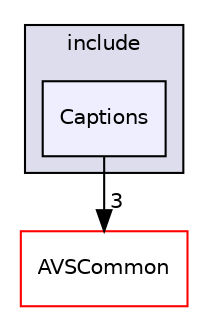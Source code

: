 digraph "/workplace/avs-device-sdk/Captions/Interface/include/Captions" {
  compound=true
  node [ fontsize="10", fontname="Helvetica"];
  edge [ labelfontsize="10", labelfontname="Helvetica"];
  subgraph clusterdir_8e66a004f8be64c7ee13a362fe0e9b56 {
    graph [ bgcolor="#ddddee", pencolor="black", label="include" fontname="Helvetica", fontsize="10", URL="dir_8e66a004f8be64c7ee13a362fe0e9b56.html"]
  dir_1806076e2ced78e41b4de50d5b1a6916 [shape=box, label="Captions", style="filled", fillcolor="#eeeeff", pencolor="black", URL="dir_1806076e2ced78e41b4de50d5b1a6916.html"];
  }
  dir_13e65effb2bde530b17b3d5eefcd0266 [shape=box label="AVSCommon" fillcolor="white" style="filled" color="red" URL="dir_13e65effb2bde530b17b3d5eefcd0266.html"];
  dir_1806076e2ced78e41b4de50d5b1a6916->dir_13e65effb2bde530b17b3d5eefcd0266 [headlabel="3", labeldistance=1.5 headhref="dir_000447_000017.html"];
}

